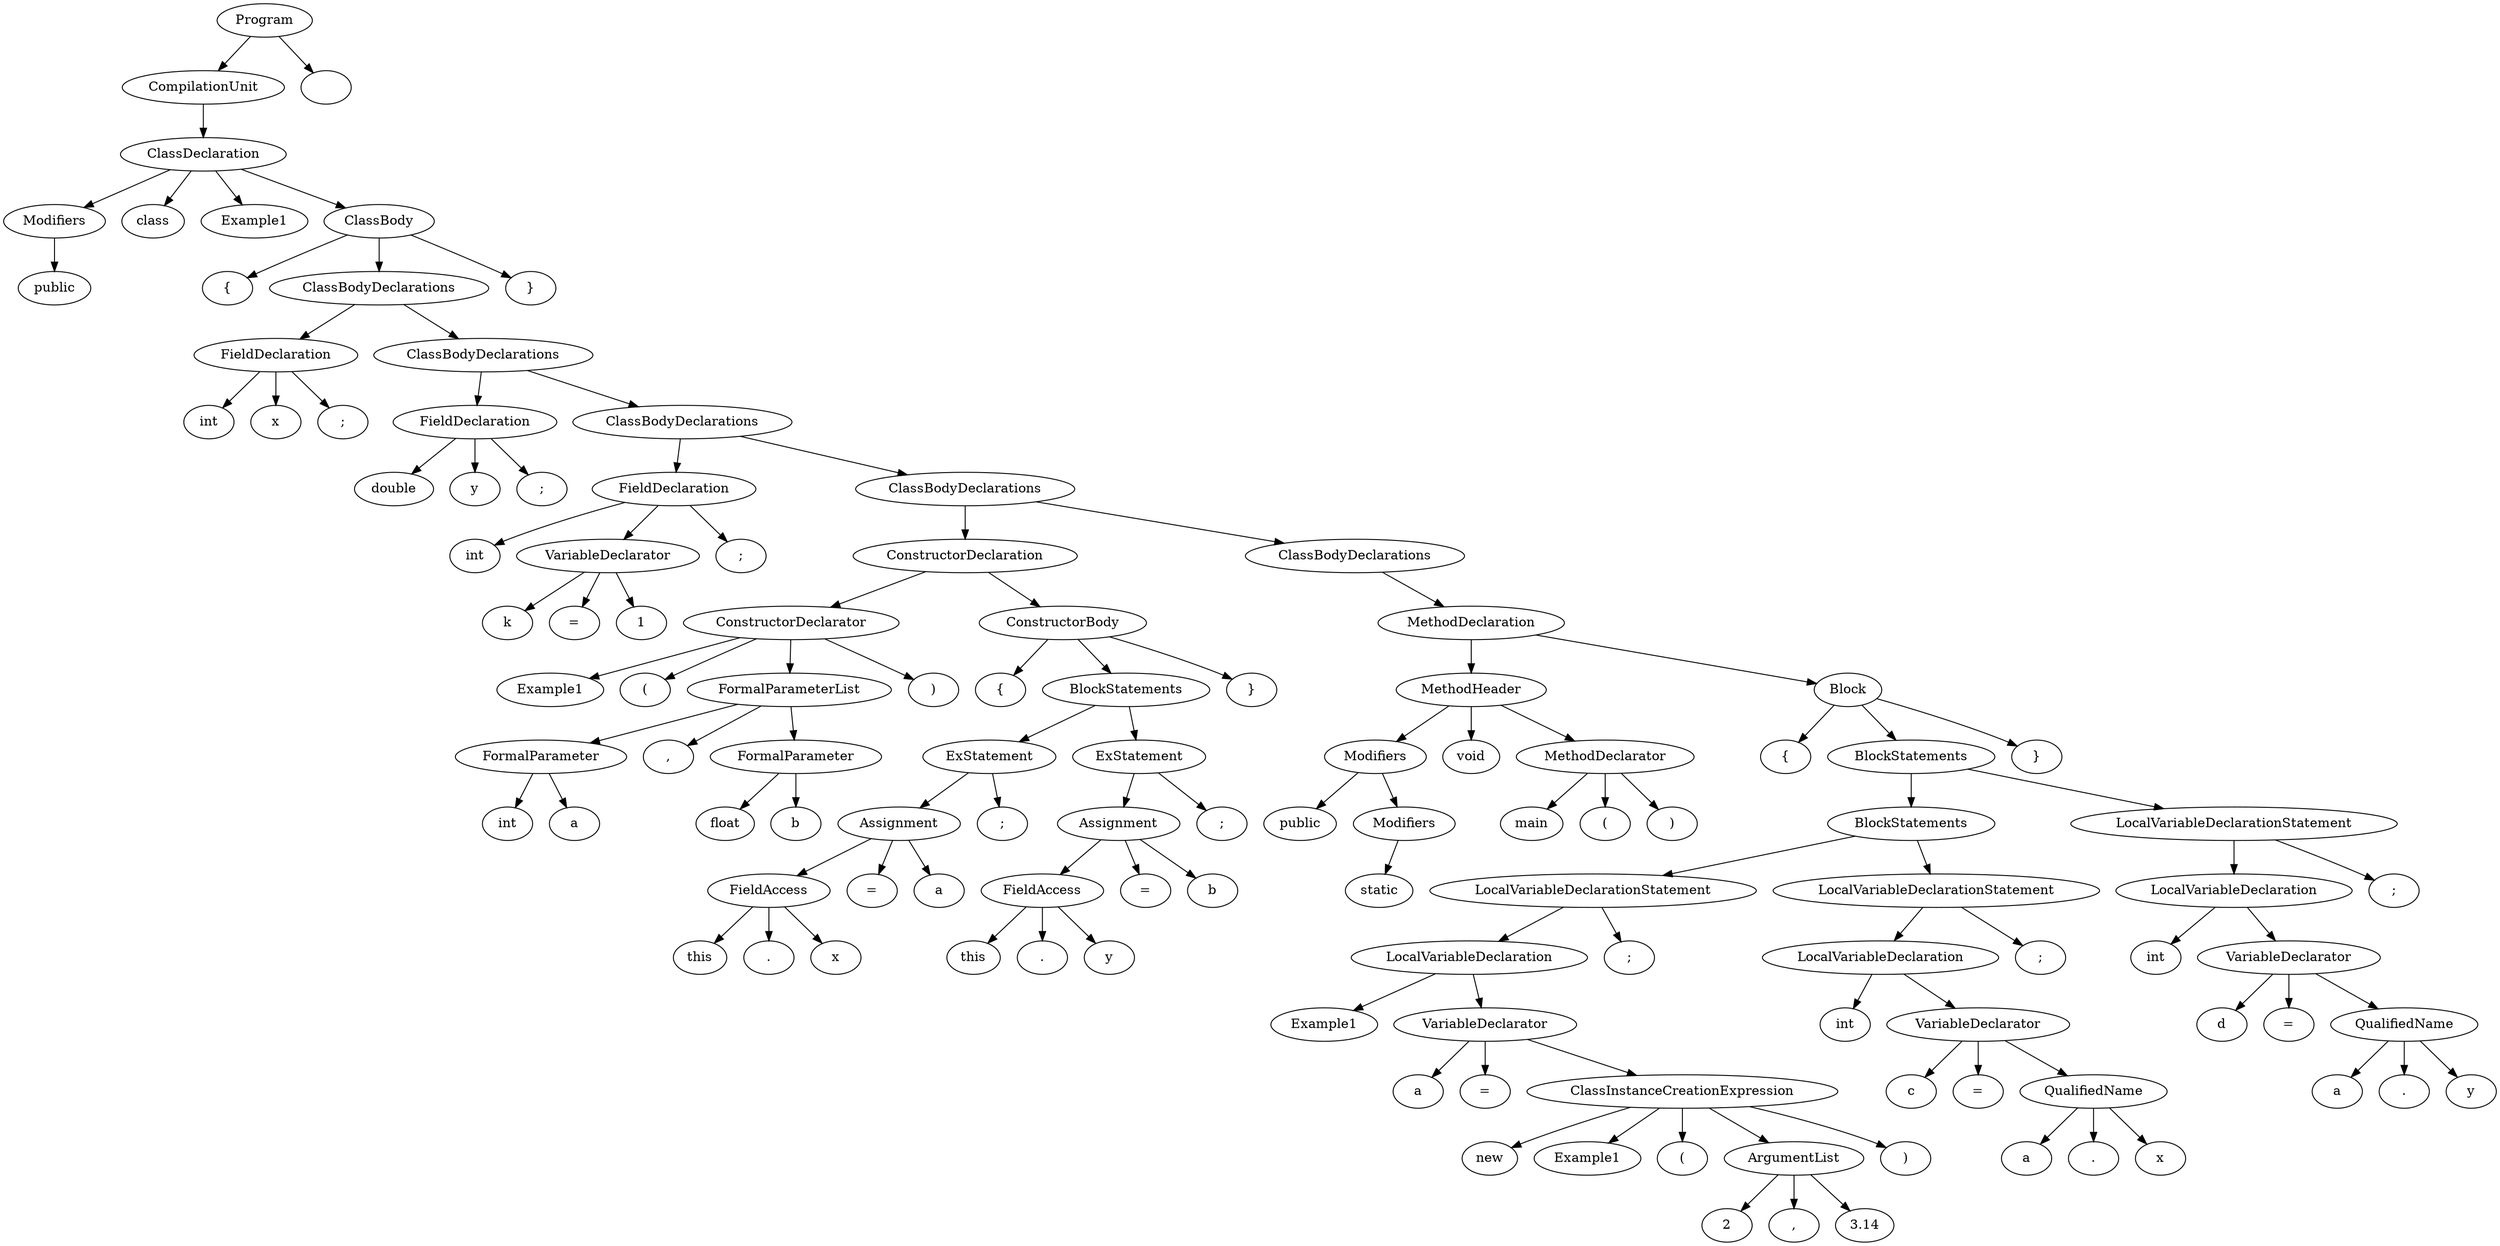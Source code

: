 digraph G {
n1 [label="public"]
n2 [label="Modifiers"]
n2->n1;
n3 [label="class"]
n4 [label="Example1"]
n5 [label="{"]
n6 [label="int"]
n7 [label="x"]
n8 [label=";"]
n9 [label="FieldDeclaration"]
n9->n8;
n9->n7;
n9->n6;
n10 [label="double"]
n11 [label="y"]
n12 [label=";"]
n13 [label="FieldDeclaration"]
n13->n12;
n13->n11;
n13->n10;
n14 [label="int"]
n15 [label="k"]
n16 [label="="]
n17 [label="1"]
n18 [label="VariableDeclarator"]
n18->n17;
n18->n16;
n18->n15;
n19 [label=";"]
n20 [label="FieldDeclaration"]
n20->n19;
n20->n18;
n20->n14;
n21 [label="Example1"]
n22 [label="("]
n23 [label="int"]
n24 [label="a"]
n25 [label="FormalParameter"]
n25->n24;
n25->n23;
n26 [label=","]
n27 [label="float"]
n28 [label="b"]
n29 [label="FormalParameter"]
n29->n28;
n29->n27;
n30 [label="FormalParameterList"]
n30->n29;
n30->n26;
n30->n25;
n31 [label=")"]
n32 [label="ConstructorDeclarator"]
n32->n31;
n32->n30;
n32->n22;
n32->n21;
n33 [label="{"]
n34 [label="this"]
n35 [label="."]
n36 [label="x"]
n37 [label="FieldAccess"]
n37->n36;
n37->n35;
n37->n34;
n38 [label="="]
n39 [label="a"]
n40 [label="Assignment"]
n40->n39;
n40->n38;
n40->n37;
n41 [label=";"]
n42 [label="ExStatement"]
n42->n41;
n42->n40;
n43 [label="this"]
n44 [label="."]
n45 [label="y"]
n46 [label="FieldAccess"]
n46->n45;
n46->n44;
n46->n43;
n47 [label="="]
n48 [label="b"]
n49 [label="Assignment"]
n49->n48;
n49->n47;
n49->n46;
n50 [label=";"]
n51 [label="ExStatement"]
n51->n50;
n51->n49;
n52 [label="BlockStatements"]
n52->n51;
n52->n42;
n53 [label="}"]
n54 [label="ConstructorBody"]
n54->n53;
n54->n52;
n54->n33;
n55 [label="ConstructorDeclaration"]
n55->n54;
n55->n32;
n56 [label="public"]
n57 [label="static"]
n58 [label="Modifiers"]
n58->n57;
n59 [label="Modifiers"]
n59->n58;
n59->n56;
n60 [label="void"]
n61 [label="main"]
n62 [label="("]
n63 [label=")"]
n64 [label="MethodDeclarator"]
n64->n63;
n64->n62;
n64->n61;
n65 [label="MethodHeader"]
n65->n64;
n65->n60;
n65->n59;
n66 [label="{"]
n67 [label="Example1"]
n68 [label="a"]
n69 [label="="]
n70 [label="new"]
n71 [label="Example1"]
n72 [label="("]
n73 [label="2"]
n74 [label=","]
n75 [label="3.14"]
n76 [label="ArgumentList"]
n76->n75;
n76->n74;
n76->n73;
n77 [label=")"]
n78 [label="ClassInstanceCreationExpression"]
n78->n77;
n78->n76;
n78->n72;
n78->n71;
n78->n70;
n79 [label="VariableDeclarator"]
n79->n78;
n79->n69;
n79->n68;
n80 [label="LocalVariableDeclaration"]
n80->n79;
n80->n67;
n81 [label=";"]
n82 [label="LocalVariableDeclarationStatement"]
n82->n81;
n82->n80;
n83 [label="int"]
n84 [label="c"]
n85 [label="="]
n86 [label="a"]
n87 [label="."]
n88 [label="x"]
n89 [label="QualifiedName"]
n89->n88;
n89->n87;
n89->n86;
n90 [label="VariableDeclarator"]
n90->n89;
n90->n85;
n90->n84;
n91 [label="LocalVariableDeclaration"]
n91->n90;
n91->n83;
n92 [label=";"]
n93 [label="LocalVariableDeclarationStatement"]
n93->n92;
n93->n91;
n94 [label="BlockStatements"]
n94->n93;
n94->n82;
n95 [label="int"]
n96 [label="d"]
n97 [label="="]
n98 [label="a"]
n99 [label="."]
n100 [label="y"]
n101 [label="QualifiedName"]
n101->n100;
n101->n99;
n101->n98;
n102 [label="VariableDeclarator"]
n102->n101;
n102->n97;
n102->n96;
n103 [label="LocalVariableDeclaration"]
n103->n102;
n103->n95;
n104 [label=";"]
n105 [label="LocalVariableDeclarationStatement"]
n105->n104;
n105->n103;
n106 [label="BlockStatements"]
n106->n105;
n106->n94;
n107 [label="}"]
n108 [label="Block"]
n108->n107;
n108->n106;
n108->n66;
n109 [label="MethodDeclaration"]
n109->n108;
n109->n65;
n110 [label="ClassBodyDeclarations"]
n110->n109;
n111 [label="ClassBodyDeclarations"]
n111->n110;
n111->n55;
n112 [label="ClassBodyDeclarations"]
n112->n111;
n112->n20;
n113 [label="ClassBodyDeclarations"]
n113->n112;
n113->n13;
n114 [label="ClassBodyDeclarations"]
n114->n113;
n114->n9;
n115 [label="}"]
n116 [label="ClassBody"]
n116->n115;
n116->n114;
n116->n5;
n117 [label="ClassDeclaration"]
n117->n116;
n117->n4;
n117->n3;
n117->n2;
n118 [label="CompilationUnit"]
n118->n117;
n119 [label="Program"]
n119->n120;
n119->n118;
n120 [label=""]
}
